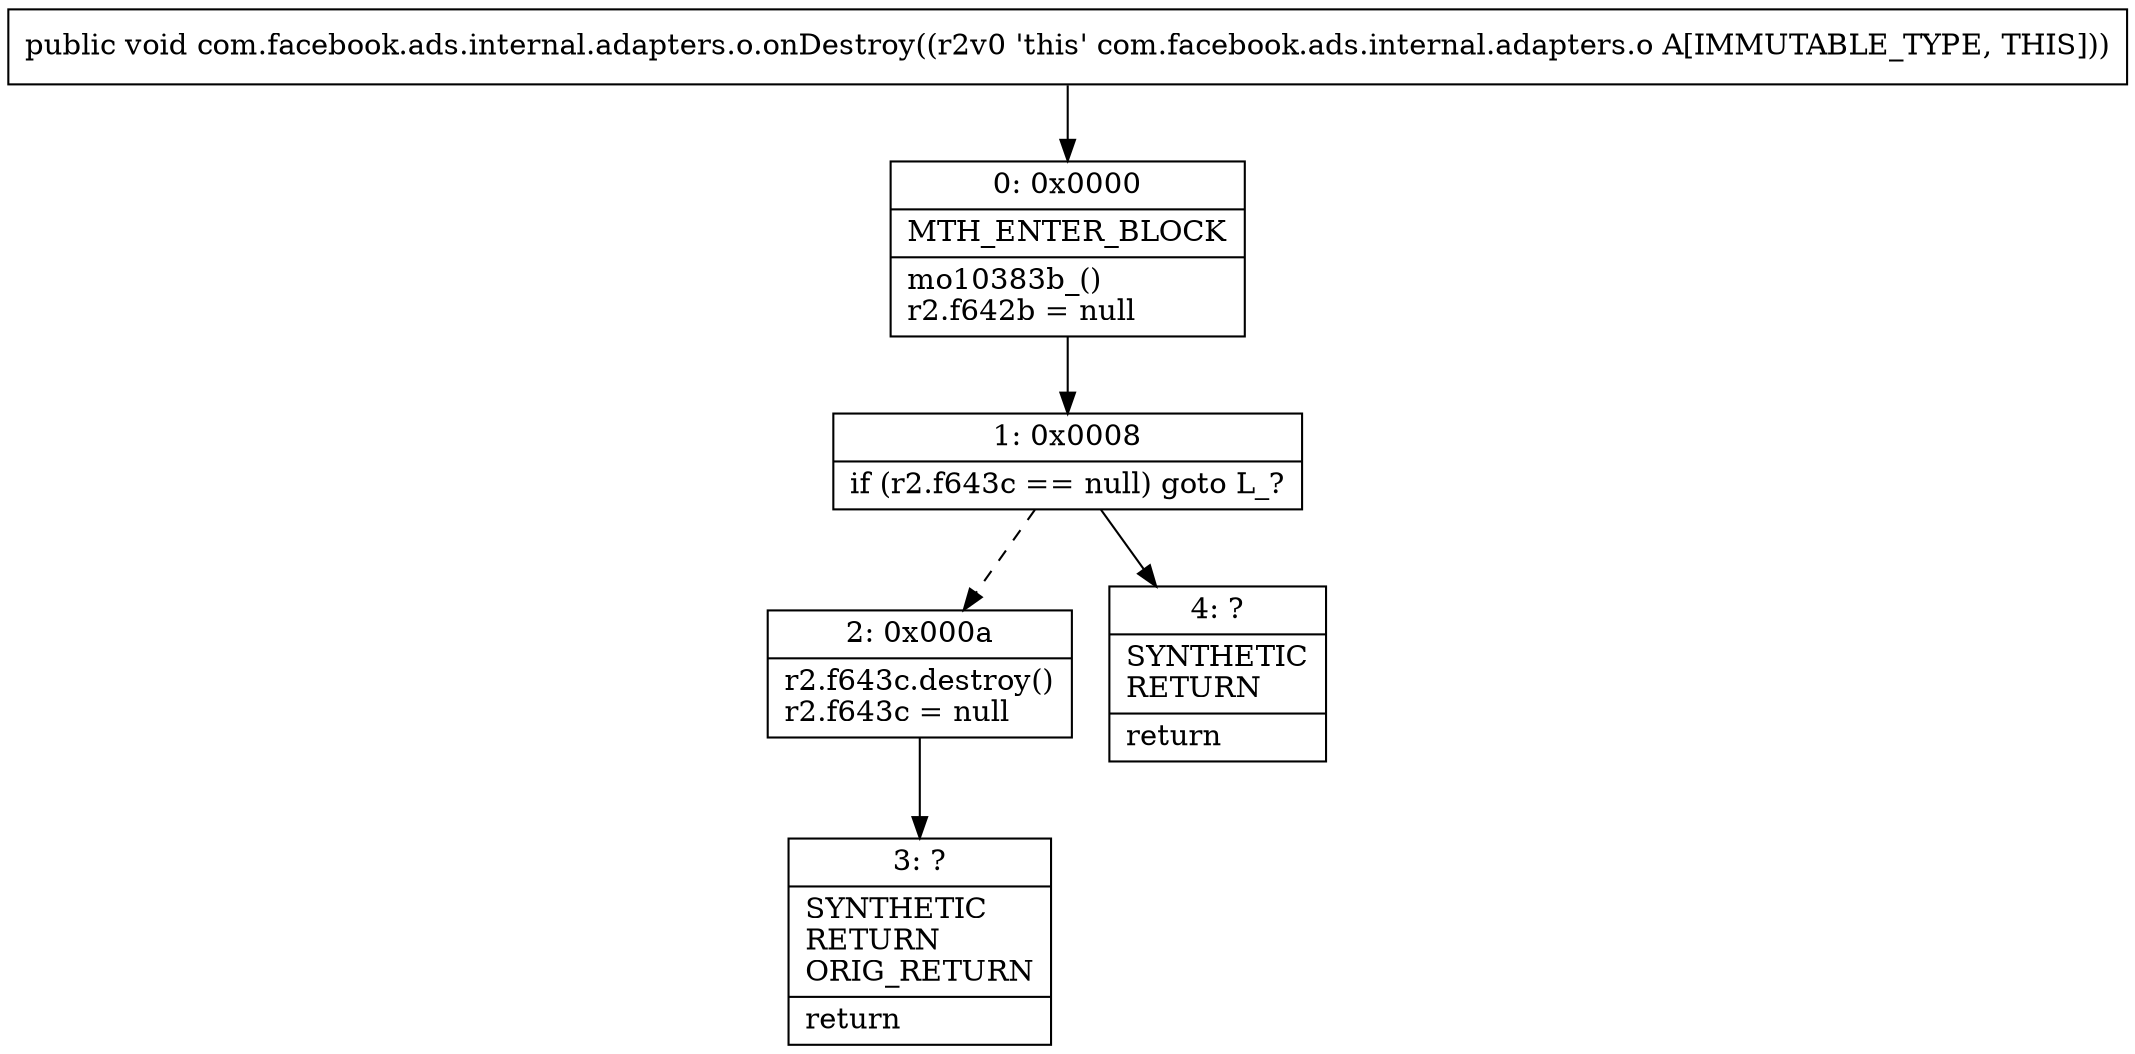 digraph "CFG forcom.facebook.ads.internal.adapters.o.onDestroy()V" {
Node_0 [shape=record,label="{0\:\ 0x0000|MTH_ENTER_BLOCK\l|mo10383b_()\lr2.f642b = null\l}"];
Node_1 [shape=record,label="{1\:\ 0x0008|if (r2.f643c == null) goto L_?\l}"];
Node_2 [shape=record,label="{2\:\ 0x000a|r2.f643c.destroy()\lr2.f643c = null\l}"];
Node_3 [shape=record,label="{3\:\ ?|SYNTHETIC\lRETURN\lORIG_RETURN\l|return\l}"];
Node_4 [shape=record,label="{4\:\ ?|SYNTHETIC\lRETURN\l|return\l}"];
MethodNode[shape=record,label="{public void com.facebook.ads.internal.adapters.o.onDestroy((r2v0 'this' com.facebook.ads.internal.adapters.o A[IMMUTABLE_TYPE, THIS])) }"];
MethodNode -> Node_0;
Node_0 -> Node_1;
Node_1 -> Node_2[style=dashed];
Node_1 -> Node_4;
Node_2 -> Node_3;
}

